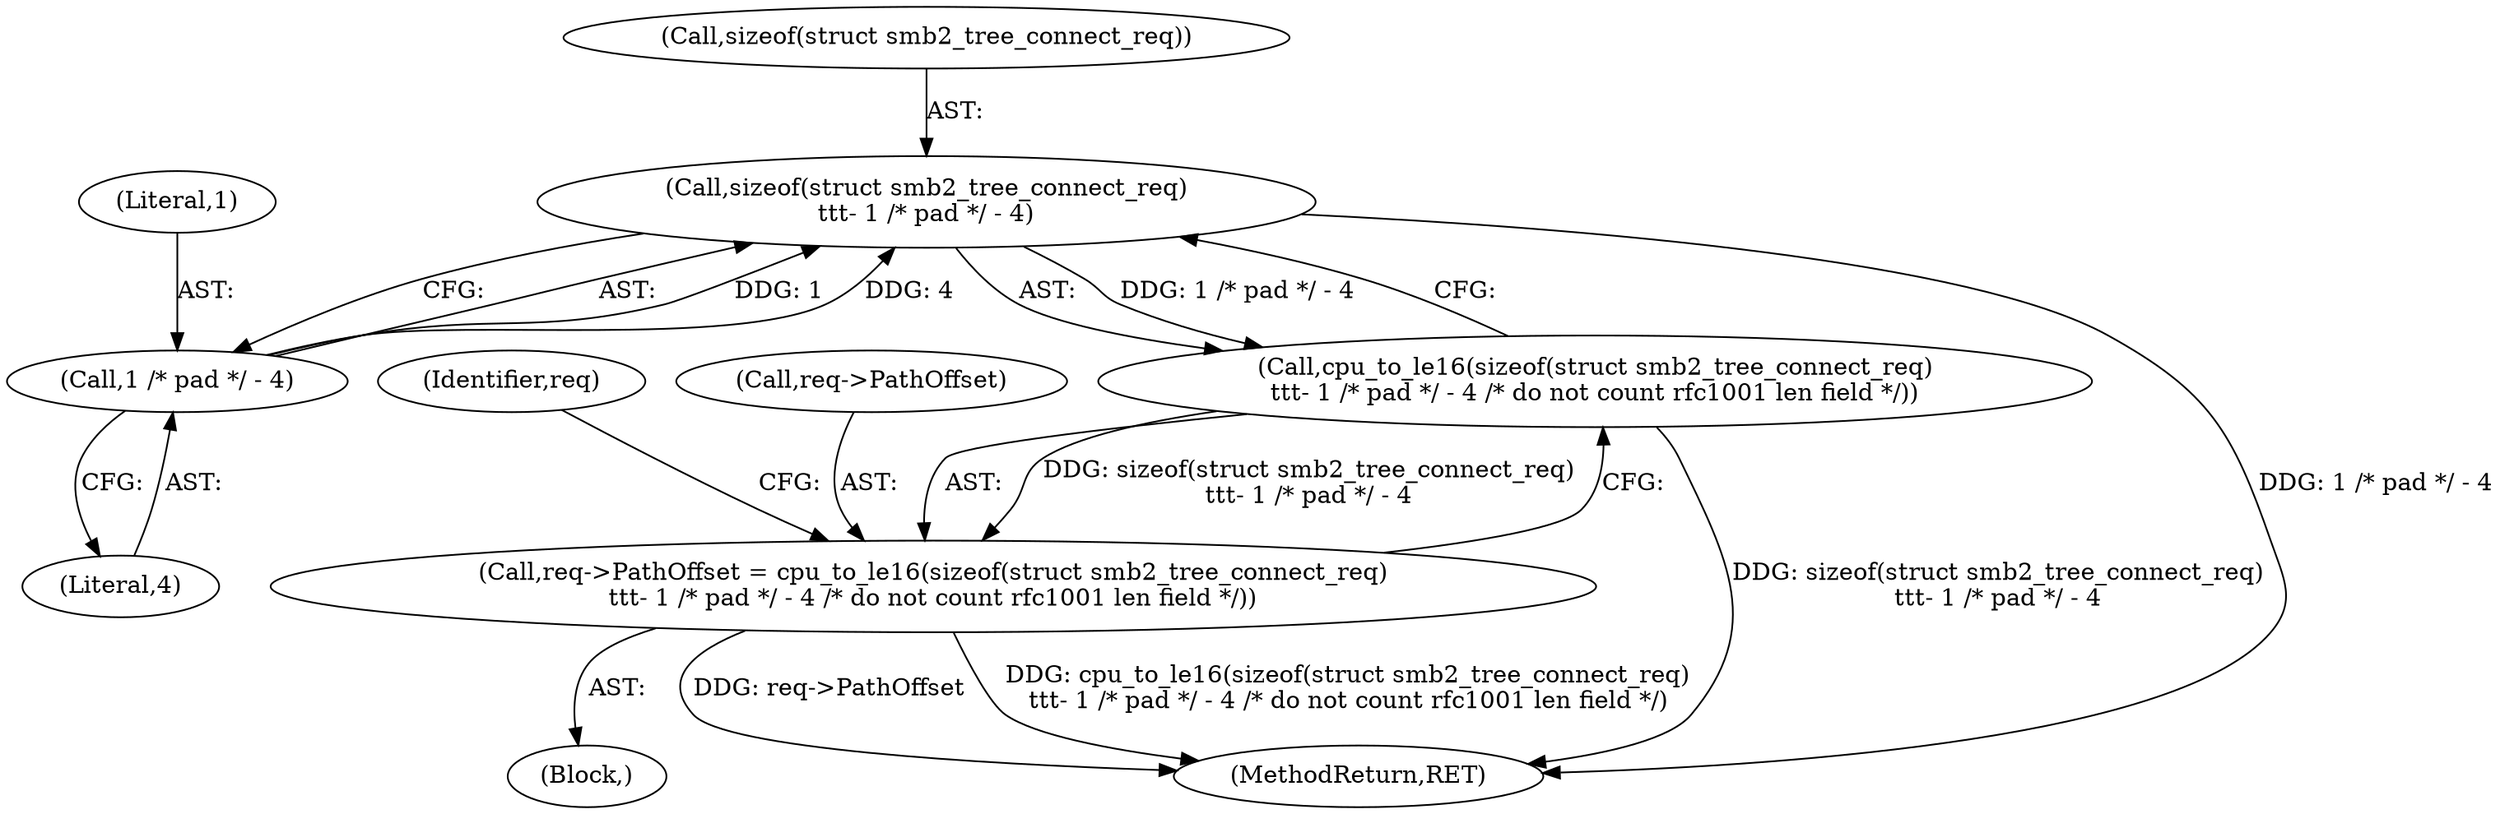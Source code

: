 digraph "0_linux_18f39e7be0121317550d03e267e3ebd4dbfbb3ce@API" {
"1000252" [label="(Call,sizeof(struct smb2_tree_connect_req)\n\t\t\t- 1 /* pad */ - 4)"];
"1000255" [label="(Call,1 /* pad */ - 4)"];
"1000251" [label="(Call,cpu_to_le16(sizeof(struct smb2_tree_connect_req)\n\t\t\t- 1 /* pad */ - 4 /* do not count rfc1001 len field */))"];
"1000247" [label="(Call,req->PathOffset = cpu_to_le16(sizeof(struct smb2_tree_connect_req)\n\t\t\t- 1 /* pad */ - 4 /* do not count rfc1001 len field */))"];
"1000114" [label="(Block,)"];
"1000256" [label="(Literal,1)"];
"1000257" [label="(Literal,4)"];
"1000251" [label="(Call,cpu_to_le16(sizeof(struct smb2_tree_connect_req)\n\t\t\t- 1 /* pad */ - 4 /* do not count rfc1001 len field */))"];
"1000247" [label="(Call,req->PathOffset = cpu_to_le16(sizeof(struct smb2_tree_connect_req)\n\t\t\t- 1 /* pad */ - 4 /* do not count rfc1001 len field */))"];
"1000255" [label="(Call,1 /* pad */ - 4)"];
"1000260" [label="(Identifier,req)"];
"1000505" [label="(MethodReturn,RET)"];
"1000252" [label="(Call,sizeof(struct smb2_tree_connect_req)\n\t\t\t- 1 /* pad */ - 4)"];
"1000253" [label="(Call,sizeof(struct smb2_tree_connect_req))"];
"1000248" [label="(Call,req->PathOffset)"];
"1000252" -> "1000251"  [label="AST: "];
"1000252" -> "1000255"  [label="CFG: "];
"1000253" -> "1000252"  [label="AST: "];
"1000255" -> "1000252"  [label="AST: "];
"1000251" -> "1000252"  [label="CFG: "];
"1000252" -> "1000505"  [label="DDG: 1 /* pad */ - 4"];
"1000252" -> "1000251"  [label="DDG: 1 /* pad */ - 4"];
"1000255" -> "1000252"  [label="DDG: 1"];
"1000255" -> "1000252"  [label="DDG: 4"];
"1000255" -> "1000257"  [label="CFG: "];
"1000256" -> "1000255"  [label="AST: "];
"1000257" -> "1000255"  [label="AST: "];
"1000251" -> "1000247"  [label="AST: "];
"1000247" -> "1000251"  [label="CFG: "];
"1000251" -> "1000505"  [label="DDG: sizeof(struct smb2_tree_connect_req)\n\t\t\t- 1 /* pad */ - 4"];
"1000251" -> "1000247"  [label="DDG: sizeof(struct smb2_tree_connect_req)\n\t\t\t- 1 /* pad */ - 4"];
"1000247" -> "1000114"  [label="AST: "];
"1000248" -> "1000247"  [label="AST: "];
"1000260" -> "1000247"  [label="CFG: "];
"1000247" -> "1000505"  [label="DDG: req->PathOffset"];
"1000247" -> "1000505"  [label="DDG: cpu_to_le16(sizeof(struct smb2_tree_connect_req)\n\t\t\t- 1 /* pad */ - 4 /* do not count rfc1001 len field */)"];
}
